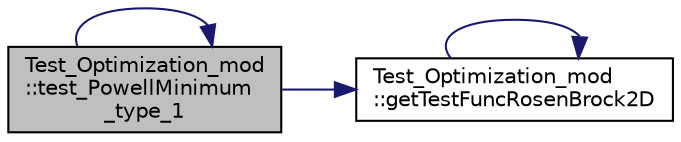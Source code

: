 digraph "Test_Optimization_mod::test_PowellMinimum_type_1"
{
 // LATEX_PDF_SIZE
  edge [fontname="Helvetica",fontsize="10",labelfontname="Helvetica",labelfontsize="10"];
  node [fontname="Helvetica",fontsize="10",shape=record];
  rankdir="LR";
  Node1 [label="Test_Optimization_mod\l::test_PowellMinimum\l_type_1",height=0.2,width=0.4,color="black", fillcolor="grey75", style="filled", fontcolor="black",tooltip=" "];
  Node1 -> Node2 [color="midnightblue",fontsize="10",style="solid"];
  Node2 [label="Test_Optimization_mod\l::getTestFuncRosenBrock2D",height=0.2,width=0.4,color="black", fillcolor="white", style="filled",URL="$namespaceTest__Optimization__mod.html#af90b46d7683335d2e8387d70bb2eeb82",tooltip=" "];
  Node2 -> Node2 [color="midnightblue",fontsize="10",style="solid"];
  Node1 -> Node1 [color="midnightblue",fontsize="10",style="solid"];
}
